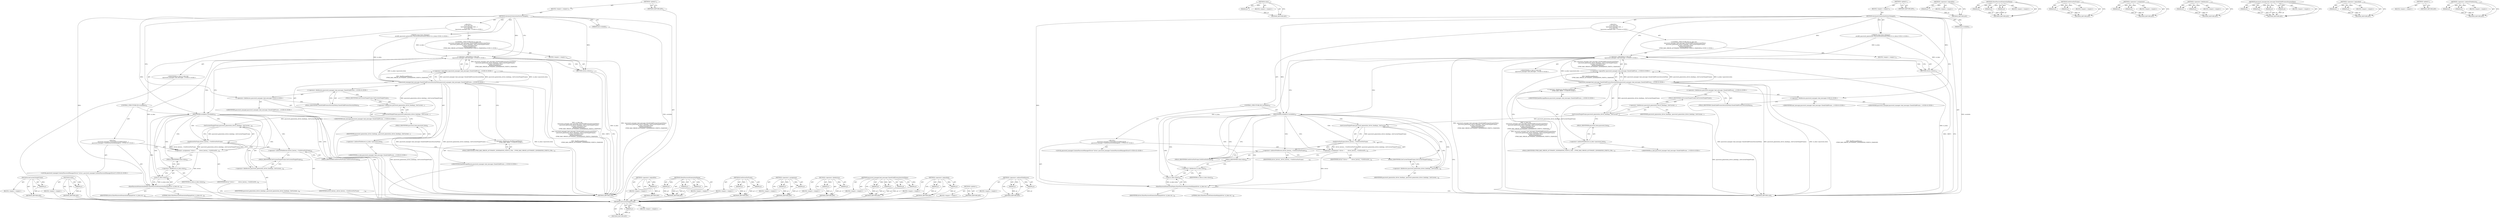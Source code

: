 digraph "&lt;operator&gt;.indirectFieldAccess" {
vulnerable_101 [label=<(METHOD,GetCurrentTargetFrame)>];
vulnerable_102 [label=<(PARAM,p1)>];
vulnerable_103 [label=<(BLOCK,&lt;empty&gt;,&lt;empty&gt;)>];
vulnerable_104 [label=<(METHOD_RETURN,ANY)>];
vulnerable_126 [label=<(METHOD,value)>];
vulnerable_127 [label=<(PARAM,p1)>];
vulnerable_128 [label=<(BLOCK,&lt;empty&gt;,&lt;empty&gt;)>];
vulnerable_129 [label=<(METHOD_RETURN,ANY)>];
vulnerable_6 [label=<(METHOD,&lt;global&gt;)<SUB>1</SUB>>];
vulnerable_7 [label=<(BLOCK,&lt;empty&gt;,&lt;empty&gt;)<SUB>1</SUB>>];
vulnerable_8 [label=<(METHOD,AutomaticGenerationStatusChanged)<SUB>1</SUB>>];
vulnerable_9 [label=<(PARAM,bool available)<SUB>2</SUB>>];
vulnerable_10 [label="<(PARAM,const base::Optional&lt;
        autofill::password_generation::PasswordGenerationUIData&gt;&amp; ui_data)<SUB>3</SUB>>"];
vulnerable_11 [label="<(BLOCK,{
  if (ui_data &amp;&amp;
      !password_manager::bad...,{
  if (ui_data &amp;&amp;
      !password_manager::bad...)<SUB>4</SUB>>"];
vulnerable_12 [label="<(CONTROL_STRUCTURE,IF,if (ui_data &amp;&amp;
      !password_manager::bad_message::CheckChildProcessSecurityPolicy(
          password_generation_driver_bindings_.GetCurrentTargetFrame(),
          ui_data-&gt;password_form,
          BadMessageReason::
              CPMD_BAD_ORIGIN_AUTOMATIC_GENERATION_STATUS_CHANGED)))<SUB>5</SUB>>"];
vulnerable_13 [label="<(&lt;operator&gt;.logicalAnd,ui_data &amp;&amp;
      !password_manager::bad_message...)<SUB>5</SUB>>"];
vulnerable_14 [label="<(IDENTIFIER,ui_data,ui_data &amp;&amp;
      !password_manager::bad_message...)<SUB>5</SUB>>"];
vulnerable_15 [label="<(&lt;operator&gt;.logicalNot,!password_manager::bad_message::CheckChildProce...)<SUB>6</SUB>>"];
vulnerable_16 [label="<(password_manager.bad_message.CheckChildProcessSecurityPolicy,password_manager::bad_message::CheckChildProces...)<SUB>6</SUB>>"];
vulnerable_17 [label="<(&lt;operator&gt;.fieldAccess,password_manager::bad_message::CheckChildProces...)<SUB>6</SUB>>"];
vulnerable_18 [label="<(&lt;operator&gt;.fieldAccess,password_manager::bad_message)<SUB>6</SUB>>"];
vulnerable_19 [label="<(IDENTIFIER,password_manager,password_manager::bad_message::CheckChildProces...)<SUB>6</SUB>>"];
vulnerable_20 [label="<(IDENTIFIER,bad_message,password_manager::bad_message::CheckChildProces...)<SUB>6</SUB>>"];
vulnerable_21 [label=<(FIELD_IDENTIFIER,CheckChildProcessSecurityPolicy,CheckChildProcessSecurityPolicy)<SUB>6</SUB>>];
vulnerable_22 [label=<(GetCurrentTargetFrame,password_generation_driver_bindings_.GetCurrent...)<SUB>7</SUB>>];
vulnerable_23 [label=<(&lt;operator&gt;.fieldAccess,password_generation_driver_bindings_.GetCurrent...)<SUB>7</SUB>>];
vulnerable_24 [label=<(IDENTIFIER,password_generation_driver_bindings_,password_generation_driver_bindings_.GetCurrent...)<SUB>7</SUB>>];
vulnerable_25 [label=<(FIELD_IDENTIFIER,GetCurrentTargetFrame,GetCurrentTargetFrame)<SUB>7</SUB>>];
vulnerable_26 [label=<(&lt;operator&gt;.indirectFieldAccess,ui_data-&gt;password_form)<SUB>8</SUB>>];
vulnerable_27 [label="<(IDENTIFIER,ui_data,password_manager::bad_message::CheckChildProces...)<SUB>8</SUB>>"];
vulnerable_28 [label=<(FIELD_IDENTIFIER,password_form,password_form)<SUB>8</SUB>>];
vulnerable_29 [label="<(&lt;operator&gt;.fieldAccess,BadMessageReason::
              CPMD_BAD_ORIGI...)<SUB>9</SUB>>"];
vulnerable_30 [label="<(IDENTIFIER,BadMessageReason,password_manager::bad_message::CheckChildProces...)<SUB>9</SUB>>"];
vulnerable_31 [label=<(FIELD_IDENTIFIER,CPMD_BAD_ORIGIN_AUTOMATIC_GENERATION_STATUS_CHA...,CPMD_BAD_ORIGIN_AUTOMATIC_GENERATION_STATUS_CHA...)<SUB>10</SUB>>];
vulnerable_32 [label=<(BLOCK,&lt;empty&gt;,&lt;empty&gt;)<SUB>11</SUB>>];
vulnerable_33 [label=<(RETURN,return;,return;)<SUB>11</SUB>>];
vulnerable_34 [label=<(CONTROL_STRUCTURE,IF,if (available))<SUB>41</SUB>>];
vulnerable_35 [label=<(IDENTIFIER,available,if (available))<SUB>41</SUB>>];
vulnerable_36 [label="<(BLOCK,{
    password_manager::ContentPasswordManagerD...,{
    password_manager::ContentPasswordManagerD...)<SUB>41</SUB>>"];
vulnerable_37 [label="<(LOCAL,password_manager.ContentPasswordManagerDriver* driver: password_manager.ContentPasswordManagerDriver*)<SUB>42</SUB>>"];
vulnerable_38 [label=<(&lt;operator&gt;.assignment,* driver =
        driver_factory_-&gt;GetDriverFo...)<SUB>42</SUB>>];
vulnerable_39 [label=<(IDENTIFIER,driver,* driver =
        driver_factory_-&gt;GetDriverFo...)<SUB>42</SUB>>];
vulnerable_40 [label=<(GetDriverForFrame,driver_factory_-&gt;GetDriverForFrame(
           ...)<SUB>43</SUB>>];
vulnerable_41 [label=<(&lt;operator&gt;.indirectFieldAccess,driver_factory_-&gt;GetDriverForFrame)<SUB>43</SUB>>];
vulnerable_42 [label=<(IDENTIFIER,driver_factory_,driver_factory_-&gt;GetDriverForFrame(
           ...)<SUB>43</SUB>>];
vulnerable_43 [label=<(FIELD_IDENTIFIER,GetDriverForFrame,GetDriverForFrame)<SUB>43</SUB>>];
vulnerable_44 [label=<(GetCurrentTargetFrame,password_generation_driver_bindings_.GetCurrent...)<SUB>44</SUB>>];
vulnerable_45 [label=<(&lt;operator&gt;.fieldAccess,password_generation_driver_bindings_.GetCurrent...)<SUB>44</SUB>>];
vulnerable_46 [label=<(IDENTIFIER,password_generation_driver_bindings_,password_generation_driver_bindings_.GetCurrent...)<SUB>44</SUB>>];
vulnerable_47 [label=<(FIELD_IDENTIFIER,GetCurrentTargetFrame,GetCurrentTargetFrame)<SUB>44</SUB>>];
vulnerable_48 [label=<(ShowPasswordGenerationPopup,ShowPasswordGenerationPopup(driver, ui_data.val...)<SUB>45</SUB>>];
vulnerable_49 [label=<(IDENTIFIER,driver,ShowPasswordGenerationPopup(driver, ui_data.val...)<SUB>45</SUB>>];
vulnerable_50 [label=<(value,ui_data.value())<SUB>45</SUB>>];
vulnerable_51 [label=<(&lt;operator&gt;.fieldAccess,ui_data.value)<SUB>45</SUB>>];
vulnerable_52 [label=<(IDENTIFIER,ui_data,ui_data.value())<SUB>45</SUB>>];
vulnerable_53 [label=<(FIELD_IDENTIFIER,value,value)<SUB>45</SUB>>];
vulnerable_54 [label=<(LITERAL,false,ShowPasswordGenerationPopup(driver, ui_data.val...)<SUB>46</SUB>>];
vulnerable_55 [label=<(METHOD_RETURN,void)<SUB>1</SUB>>];
vulnerable_57 [label=<(METHOD_RETURN,ANY)<SUB>1</SUB>>];
vulnerable_85 [label=<(METHOD,&lt;operator&gt;.logicalNot)>];
vulnerable_86 [label=<(PARAM,p1)>];
vulnerable_87 [label=<(BLOCK,&lt;empty&gt;,&lt;empty&gt;)>];
vulnerable_88 [label=<(METHOD_RETURN,ANY)>];
vulnerable_120 [label=<(METHOD,ShowPasswordGenerationPopup)>];
vulnerable_121 [label=<(PARAM,p1)>];
vulnerable_122 [label=<(PARAM,p2)>];
vulnerable_123 [label=<(PARAM,p3)>];
vulnerable_124 [label=<(BLOCK,&lt;empty&gt;,&lt;empty&gt;)>];
vulnerable_125 [label=<(METHOD_RETURN,ANY)>];
vulnerable_115 [label=<(METHOD,GetDriverForFrame)>];
vulnerable_116 [label=<(PARAM,p1)>];
vulnerable_117 [label=<(PARAM,p2)>];
vulnerable_118 [label=<(BLOCK,&lt;empty&gt;,&lt;empty&gt;)>];
vulnerable_119 [label=<(METHOD_RETURN,ANY)>];
vulnerable_110 [label=<(METHOD,&lt;operator&gt;.assignment)>];
vulnerable_111 [label=<(PARAM,p1)>];
vulnerable_112 [label=<(PARAM,p2)>];
vulnerable_113 [label=<(BLOCK,&lt;empty&gt;,&lt;empty&gt;)>];
vulnerable_114 [label=<(METHOD_RETURN,ANY)>];
vulnerable_96 [label=<(METHOD,&lt;operator&gt;.fieldAccess)>];
vulnerable_97 [label=<(PARAM,p1)>];
vulnerable_98 [label=<(PARAM,p2)>];
vulnerable_99 [label=<(BLOCK,&lt;empty&gt;,&lt;empty&gt;)>];
vulnerable_100 [label=<(METHOD_RETURN,ANY)>];
vulnerable_89 [label=<(METHOD,password_manager.bad_message.CheckChildProcessSecurityPolicy)>];
vulnerable_90 [label=<(PARAM,p1)>];
vulnerable_91 [label=<(PARAM,p2)>];
vulnerable_92 [label=<(PARAM,p3)>];
vulnerable_93 [label=<(PARAM,p4)>];
vulnerable_94 [label=<(BLOCK,&lt;empty&gt;,&lt;empty&gt;)>];
vulnerable_95 [label=<(METHOD_RETURN,ANY)>];
vulnerable_80 [label=<(METHOD,&lt;operator&gt;.logicalAnd)>];
vulnerable_81 [label=<(PARAM,p1)>];
vulnerable_82 [label=<(PARAM,p2)>];
vulnerable_83 [label=<(BLOCK,&lt;empty&gt;,&lt;empty&gt;)>];
vulnerable_84 [label=<(METHOD_RETURN,ANY)>];
vulnerable_74 [label=<(METHOD,&lt;global&gt;)<SUB>1</SUB>>];
vulnerable_75 [label=<(BLOCK,&lt;empty&gt;,&lt;empty&gt;)>];
vulnerable_76 [label=<(METHOD_RETURN,ANY)>];
vulnerable_105 [label=<(METHOD,&lt;operator&gt;.indirectFieldAccess)>];
vulnerable_106 [label=<(PARAM,p1)>];
vulnerable_107 [label=<(PARAM,p2)>];
vulnerable_108 [label=<(BLOCK,&lt;empty&gt;,&lt;empty&gt;)>];
vulnerable_109 [label=<(METHOD_RETURN,ANY)>];
fixed_101 [label=<(METHOD,GetCurrentTargetFrame)>];
fixed_102 [label=<(PARAM,p1)>];
fixed_103 [label=<(BLOCK,&lt;empty&gt;,&lt;empty&gt;)>];
fixed_104 [label=<(METHOD_RETURN,ANY)>];
fixed_126 [label=<(METHOD,value)>];
fixed_127 [label=<(PARAM,p1)>];
fixed_128 [label=<(BLOCK,&lt;empty&gt;,&lt;empty&gt;)>];
fixed_129 [label=<(METHOD_RETURN,ANY)>];
fixed_6 [label=<(METHOD,&lt;global&gt;)<SUB>1</SUB>>];
fixed_7 [label=<(BLOCK,&lt;empty&gt;,&lt;empty&gt;)<SUB>1</SUB>>];
fixed_8 [label=<(METHOD,AutomaticGenerationStatusChanged)<SUB>1</SUB>>];
fixed_9 [label=<(PARAM,bool available)<SUB>2</SUB>>];
fixed_10 [label="<(PARAM,const base::Optional&lt;
        autofill::password_generation::PasswordGenerationUIData&gt;&amp; ui_data)<SUB>3</SUB>>"];
fixed_11 [label="<(BLOCK,{
  if (ui_data &amp;&amp;
      !password_manager::bad...,{
  if (ui_data &amp;&amp;
      !password_manager::bad...)<SUB>4</SUB>>"];
fixed_12 [label="<(CONTROL_STRUCTURE,IF,if (ui_data &amp;&amp;
      !password_manager::bad_message::CheckChildProcessSecurityPolicy(
          password_generation_driver_bindings_.GetCurrentTargetFrame(),
          ui_data-&gt;password_form,
          BadMessageReason::
              CPMD_BAD_ORIGIN_AUTOMATIC_GENERATION_STATUS_CHANGED)))<SUB>5</SUB>>"];
fixed_13 [label="<(&lt;operator&gt;.logicalAnd,ui_data &amp;&amp;
      !password_manager::bad_message...)<SUB>5</SUB>>"];
fixed_14 [label="<(IDENTIFIER,ui_data,ui_data &amp;&amp;
      !password_manager::bad_message...)<SUB>5</SUB>>"];
fixed_15 [label="<(&lt;operator&gt;.logicalNot,!password_manager::bad_message::CheckChildProce...)<SUB>6</SUB>>"];
fixed_16 [label="<(password_manager.bad_message.CheckChildProcessSecurityPolicy,password_manager::bad_message::CheckChildProces...)<SUB>6</SUB>>"];
fixed_17 [label="<(&lt;operator&gt;.fieldAccess,password_manager::bad_message::CheckChildProces...)<SUB>6</SUB>>"];
fixed_18 [label="<(&lt;operator&gt;.fieldAccess,password_manager::bad_message)<SUB>6</SUB>>"];
fixed_19 [label="<(IDENTIFIER,password_manager,password_manager::bad_message::CheckChildProces...)<SUB>6</SUB>>"];
fixed_20 [label="<(IDENTIFIER,bad_message,password_manager::bad_message::CheckChildProces...)<SUB>6</SUB>>"];
fixed_21 [label=<(FIELD_IDENTIFIER,CheckChildProcessSecurityPolicy,CheckChildProcessSecurityPolicy)<SUB>6</SUB>>];
fixed_22 [label=<(GetCurrentTargetFrame,password_generation_driver_bindings_.GetCurrent...)<SUB>7</SUB>>];
fixed_23 [label=<(&lt;operator&gt;.fieldAccess,password_generation_driver_bindings_.GetCurrent...)<SUB>7</SUB>>];
fixed_24 [label=<(IDENTIFIER,password_generation_driver_bindings_,password_generation_driver_bindings_.GetCurrent...)<SUB>7</SUB>>];
fixed_25 [label=<(FIELD_IDENTIFIER,GetCurrentTargetFrame,GetCurrentTargetFrame)<SUB>7</SUB>>];
fixed_26 [label=<(&lt;operator&gt;.indirectFieldAccess,ui_data-&gt;password_form)<SUB>8</SUB>>];
fixed_27 [label="<(IDENTIFIER,ui_data,password_manager::bad_message::CheckChildProces...)<SUB>8</SUB>>"];
fixed_28 [label=<(FIELD_IDENTIFIER,password_form,password_form)<SUB>8</SUB>>];
fixed_29 [label="<(&lt;operator&gt;.fieldAccess,BadMessageReason::
              CPMD_BAD_ORIGI...)<SUB>9</SUB>>"];
fixed_30 [label="<(IDENTIFIER,BadMessageReason,password_manager::bad_message::CheckChildProces...)<SUB>9</SUB>>"];
fixed_31 [label=<(FIELD_IDENTIFIER,CPMD_BAD_ORIGIN_AUTOMATIC_GENERATION_STATUS_CHA...,CPMD_BAD_ORIGIN_AUTOMATIC_GENERATION_STATUS_CHA...)<SUB>10</SUB>>];
fixed_32 [label=<(BLOCK,&lt;empty&gt;,&lt;empty&gt;)<SUB>11</SUB>>];
fixed_33 [label=<(RETURN,return;,return;)<SUB>11</SUB>>];
fixed_34 [label=<(CONTROL_STRUCTURE,IF,if (available))<SUB>41</SUB>>];
fixed_35 [label=<(IDENTIFIER,available,if (available))<SUB>41</SUB>>];
fixed_36 [label="<(BLOCK,{
    password_manager::ContentPasswordManagerD...,{
    password_manager::ContentPasswordManagerD...)<SUB>41</SUB>>"];
fixed_37 [label="<(LOCAL,password_manager.ContentPasswordManagerDriver* driver: password_manager.ContentPasswordManagerDriver*)<SUB>42</SUB>>"];
fixed_38 [label=<(&lt;operator&gt;.assignment,* driver =
        driver_factory_-&gt;GetDriverFo...)<SUB>42</SUB>>];
fixed_39 [label=<(IDENTIFIER,driver,* driver =
        driver_factory_-&gt;GetDriverFo...)<SUB>42</SUB>>];
fixed_40 [label=<(GetDriverForFrame,driver_factory_-&gt;GetDriverForFrame(
           ...)<SUB>43</SUB>>];
fixed_41 [label=<(&lt;operator&gt;.indirectFieldAccess,driver_factory_-&gt;GetDriverForFrame)<SUB>43</SUB>>];
fixed_42 [label=<(IDENTIFIER,driver_factory_,driver_factory_-&gt;GetDriverForFrame(
           ...)<SUB>43</SUB>>];
fixed_43 [label=<(FIELD_IDENTIFIER,GetDriverForFrame,GetDriverForFrame)<SUB>43</SUB>>];
fixed_44 [label=<(GetCurrentTargetFrame,password_generation_driver_bindings_.GetCurrent...)<SUB>44</SUB>>];
fixed_45 [label=<(&lt;operator&gt;.fieldAccess,password_generation_driver_bindings_.GetCurrent...)<SUB>44</SUB>>];
fixed_46 [label=<(IDENTIFIER,password_generation_driver_bindings_,password_generation_driver_bindings_.GetCurrent...)<SUB>44</SUB>>];
fixed_47 [label=<(FIELD_IDENTIFIER,GetCurrentTargetFrame,GetCurrentTargetFrame)<SUB>44</SUB>>];
fixed_48 [label=<(ShowPasswordGenerationPopup,ShowPasswordGenerationPopup(driver, ui_data.val...)<SUB>45</SUB>>];
fixed_49 [label=<(IDENTIFIER,driver,ShowPasswordGenerationPopup(driver, ui_data.val...)<SUB>45</SUB>>];
fixed_50 [label=<(value,ui_data.value())<SUB>45</SUB>>];
fixed_51 [label=<(&lt;operator&gt;.fieldAccess,ui_data.value)<SUB>45</SUB>>];
fixed_52 [label=<(IDENTIFIER,ui_data,ui_data.value())<SUB>45</SUB>>];
fixed_53 [label=<(FIELD_IDENTIFIER,value,value)<SUB>45</SUB>>];
fixed_54 [label=<(LITERAL,false,ShowPasswordGenerationPopup(driver, ui_data.val...)<SUB>46</SUB>>];
fixed_55 [label=<(METHOD_RETURN,void)<SUB>1</SUB>>];
fixed_57 [label=<(METHOD_RETURN,ANY)<SUB>1</SUB>>];
fixed_85 [label=<(METHOD,&lt;operator&gt;.logicalNot)>];
fixed_86 [label=<(PARAM,p1)>];
fixed_87 [label=<(BLOCK,&lt;empty&gt;,&lt;empty&gt;)>];
fixed_88 [label=<(METHOD_RETURN,ANY)>];
fixed_120 [label=<(METHOD,ShowPasswordGenerationPopup)>];
fixed_121 [label=<(PARAM,p1)>];
fixed_122 [label=<(PARAM,p2)>];
fixed_123 [label=<(PARAM,p3)>];
fixed_124 [label=<(BLOCK,&lt;empty&gt;,&lt;empty&gt;)>];
fixed_125 [label=<(METHOD_RETURN,ANY)>];
fixed_115 [label=<(METHOD,GetDriverForFrame)>];
fixed_116 [label=<(PARAM,p1)>];
fixed_117 [label=<(PARAM,p2)>];
fixed_118 [label=<(BLOCK,&lt;empty&gt;,&lt;empty&gt;)>];
fixed_119 [label=<(METHOD_RETURN,ANY)>];
fixed_110 [label=<(METHOD,&lt;operator&gt;.assignment)>];
fixed_111 [label=<(PARAM,p1)>];
fixed_112 [label=<(PARAM,p2)>];
fixed_113 [label=<(BLOCK,&lt;empty&gt;,&lt;empty&gt;)>];
fixed_114 [label=<(METHOD_RETURN,ANY)>];
fixed_96 [label=<(METHOD,&lt;operator&gt;.fieldAccess)>];
fixed_97 [label=<(PARAM,p1)>];
fixed_98 [label=<(PARAM,p2)>];
fixed_99 [label=<(BLOCK,&lt;empty&gt;,&lt;empty&gt;)>];
fixed_100 [label=<(METHOD_RETURN,ANY)>];
fixed_89 [label=<(METHOD,password_manager.bad_message.CheckChildProcessSecurityPolicy)>];
fixed_90 [label=<(PARAM,p1)>];
fixed_91 [label=<(PARAM,p2)>];
fixed_92 [label=<(PARAM,p3)>];
fixed_93 [label=<(PARAM,p4)>];
fixed_94 [label=<(BLOCK,&lt;empty&gt;,&lt;empty&gt;)>];
fixed_95 [label=<(METHOD_RETURN,ANY)>];
fixed_80 [label=<(METHOD,&lt;operator&gt;.logicalAnd)>];
fixed_81 [label=<(PARAM,p1)>];
fixed_82 [label=<(PARAM,p2)>];
fixed_83 [label=<(BLOCK,&lt;empty&gt;,&lt;empty&gt;)>];
fixed_84 [label=<(METHOD_RETURN,ANY)>];
fixed_74 [label=<(METHOD,&lt;global&gt;)<SUB>1</SUB>>];
fixed_75 [label=<(BLOCK,&lt;empty&gt;,&lt;empty&gt;)>];
fixed_76 [label=<(METHOD_RETURN,ANY)>];
fixed_105 [label=<(METHOD,&lt;operator&gt;.indirectFieldAccess)>];
fixed_106 [label=<(PARAM,p1)>];
fixed_107 [label=<(PARAM,p2)>];
fixed_108 [label=<(BLOCK,&lt;empty&gt;,&lt;empty&gt;)>];
fixed_109 [label=<(METHOD_RETURN,ANY)>];
vulnerable_101 -> vulnerable_102  [key=0, label="AST: "];
vulnerable_101 -> vulnerable_102  [key=1, label="DDG: "];
vulnerable_101 -> vulnerable_103  [key=0, label="AST: "];
vulnerable_101 -> vulnerable_104  [key=0, label="AST: "];
vulnerable_101 -> vulnerable_104  [key=1, label="CFG: "];
vulnerable_102 -> vulnerable_104  [key=0, label="DDG: p1"];
vulnerable_103 -> fixed_101  [key=0];
vulnerable_104 -> fixed_101  [key=0];
vulnerable_126 -> vulnerable_127  [key=0, label="AST: "];
vulnerable_126 -> vulnerable_127  [key=1, label="DDG: "];
vulnerable_126 -> vulnerable_128  [key=0, label="AST: "];
vulnerable_126 -> vulnerable_129  [key=0, label="AST: "];
vulnerable_126 -> vulnerable_129  [key=1, label="CFG: "];
vulnerable_127 -> vulnerable_129  [key=0, label="DDG: p1"];
vulnerable_128 -> fixed_101  [key=0];
vulnerable_129 -> fixed_101  [key=0];
vulnerable_6 -> vulnerable_7  [key=0, label="AST: "];
vulnerable_6 -> vulnerable_57  [key=0, label="AST: "];
vulnerable_6 -> vulnerable_57  [key=1, label="CFG: "];
vulnerable_7 -> vulnerable_8  [key=0, label="AST: "];
vulnerable_8 -> vulnerable_9  [key=0, label="AST: "];
vulnerable_8 -> vulnerable_9  [key=1, label="DDG: "];
vulnerable_8 -> vulnerable_10  [key=0, label="AST: "];
vulnerable_8 -> vulnerable_10  [key=1, label="DDG: "];
vulnerable_8 -> vulnerable_11  [key=0, label="AST: "];
vulnerable_8 -> vulnerable_55  [key=0, label="AST: "];
vulnerable_8 -> vulnerable_13  [key=0, label="CFG: "];
vulnerable_8 -> vulnerable_13  [key=1, label="DDG: "];
vulnerable_8 -> vulnerable_18  [key=0, label="CFG: "];
vulnerable_8 -> vulnerable_35  [key=0, label="DDG: "];
vulnerable_8 -> vulnerable_33  [key=0, label="DDG: "];
vulnerable_8 -> vulnerable_48  [key=0, label="DDG: "];
vulnerable_9 -> vulnerable_55  [key=0, label="DDG: available"];
vulnerable_10 -> vulnerable_13  [key=0, label="DDG: ui_data"];
vulnerable_10 -> vulnerable_16  [key=0, label="DDG: ui_data"];
vulnerable_11 -> vulnerable_12  [key=0, label="AST: "];
vulnerable_11 -> vulnerable_34  [key=0, label="AST: "];
vulnerable_12 -> vulnerable_13  [key=0, label="AST: "];
vulnerable_12 -> vulnerable_32  [key=0, label="AST: "];
vulnerable_13 -> vulnerable_14  [key=0, label="AST: "];
vulnerable_13 -> vulnerable_15  [key=0, label="AST: "];
vulnerable_13 -> vulnerable_33  [key=0, label="CFG: "];
vulnerable_13 -> vulnerable_33  [key=1, label="CDG: "];
vulnerable_13 -> vulnerable_35  [key=0, label="CFG: "];
vulnerable_13 -> vulnerable_35  [key=1, label="CDG: "];
vulnerable_13 -> vulnerable_55  [key=0, label="DDG: ui_data"];
vulnerable_13 -> vulnerable_55  [key=1, label="DDG: !password_manager::bad_message::CheckChildProcessSecurityPolicy(
          password_generation_driver_bindings_.GetCurrentTargetFrame(),
          ui_data-&gt;password_form,
          BadMessageReason::
              CPMD_BAD_ORIGIN_AUTOMATIC_GENERATION_STATUS_CHANGED)"];
vulnerable_13 -> vulnerable_55  [key=2, label="DDG: ui_data &amp;&amp;
      !password_manager::bad_message::CheckChildProcessSecurityPolicy(
          password_generation_driver_bindings_.GetCurrentTargetFrame(),
          ui_data-&gt;password_form,
          BadMessageReason::
              CPMD_BAD_ORIGIN_AUTOMATIC_GENERATION_STATUS_CHANGED)"];
vulnerable_13 -> vulnerable_50  [key=0, label="DDG: ui_data"];
vulnerable_14 -> fixed_101  [key=0];
vulnerable_15 -> vulnerable_16  [key=0, label="AST: "];
vulnerable_15 -> vulnerable_13  [key=0, label="CFG: "];
vulnerable_15 -> vulnerable_13  [key=1, label="DDG: password_manager::bad_message::CheckChildProcessSecurityPolicy(
          password_generation_driver_bindings_.GetCurrentTargetFrame(),
          ui_data-&gt;password_form,
          BadMessageReason::
              CPMD_BAD_ORIGIN_AUTOMATIC_GENERATION_STATUS_CHANGED)"];
vulnerable_15 -> vulnerable_55  [key=0, label="DDG: password_manager::bad_message::CheckChildProcessSecurityPolicy(
          password_generation_driver_bindings_.GetCurrentTargetFrame(),
          ui_data-&gt;password_form,
          BadMessageReason::
              CPMD_BAD_ORIGIN_AUTOMATIC_GENERATION_STATUS_CHANGED)"];
vulnerable_16 -> vulnerable_17  [key=0, label="AST: "];
vulnerable_16 -> vulnerable_22  [key=0, label="AST: "];
vulnerable_16 -> vulnerable_26  [key=0, label="AST: "];
vulnerable_16 -> vulnerable_29  [key=0, label="AST: "];
vulnerable_16 -> vulnerable_15  [key=0, label="CFG: "];
vulnerable_16 -> vulnerable_15  [key=1, label="DDG: password_manager::bad_message::CheckChildProcessSecurityPolicy"];
vulnerable_16 -> vulnerable_15  [key=2, label="DDG: password_generation_driver_bindings_.GetCurrentTargetFrame()"];
vulnerable_16 -> vulnerable_15  [key=3, label="DDG: ui_data-&gt;password_form"];
vulnerable_16 -> vulnerable_15  [key=4, label="DDG: BadMessageReason::
              CPMD_BAD_ORIGIN_AUTOMATIC_GENERATION_STATUS_CHANGED"];
vulnerable_16 -> vulnerable_55  [key=0, label="DDG: password_manager::bad_message::CheckChildProcessSecurityPolicy"];
vulnerable_16 -> vulnerable_55  [key=1, label="DDG: password_generation_driver_bindings_.GetCurrentTargetFrame()"];
vulnerable_16 -> vulnerable_55  [key=2, label="DDG: ui_data-&gt;password_form"];
vulnerable_16 -> vulnerable_55  [key=3, label="DDG: BadMessageReason::
              CPMD_BAD_ORIGIN_AUTOMATIC_GENERATION_STATUS_CHANGED"];
vulnerable_16 -> vulnerable_13  [key=0, label="DDG: ui_data-&gt;password_form"];
vulnerable_17 -> vulnerable_18  [key=0, label="AST: "];
vulnerable_17 -> vulnerable_21  [key=0, label="AST: "];
vulnerable_17 -> vulnerable_25  [key=0, label="CFG: "];
vulnerable_18 -> vulnerable_19  [key=0, label="AST: "];
vulnerable_18 -> vulnerable_20  [key=0, label="AST: "];
vulnerable_18 -> vulnerable_21  [key=0, label="CFG: "];
vulnerable_19 -> fixed_101  [key=0];
vulnerable_20 -> fixed_101  [key=0];
vulnerable_21 -> vulnerable_17  [key=0, label="CFG: "];
vulnerable_22 -> vulnerable_23  [key=0, label="AST: "];
vulnerable_22 -> vulnerable_28  [key=0, label="CFG: "];
vulnerable_22 -> vulnerable_55  [key=0, label="DDG: password_generation_driver_bindings_.GetCurrentTargetFrame"];
vulnerable_22 -> vulnerable_16  [key=0, label="DDG: password_generation_driver_bindings_.GetCurrentTargetFrame"];
vulnerable_22 -> vulnerable_44  [key=0, label="DDG: password_generation_driver_bindings_.GetCurrentTargetFrame"];
vulnerable_23 -> vulnerable_24  [key=0, label="AST: "];
vulnerable_23 -> vulnerable_25  [key=0, label="AST: "];
vulnerable_23 -> vulnerable_22  [key=0, label="CFG: "];
vulnerable_24 -> fixed_101  [key=0];
vulnerable_25 -> vulnerable_23  [key=0, label="CFG: "];
vulnerable_26 -> vulnerable_27  [key=0, label="AST: "];
vulnerable_26 -> vulnerable_28  [key=0, label="AST: "];
vulnerable_26 -> vulnerable_31  [key=0, label="CFG: "];
vulnerable_27 -> fixed_101  [key=0];
vulnerable_28 -> vulnerable_26  [key=0, label="CFG: "];
vulnerable_29 -> vulnerable_30  [key=0, label="AST: "];
vulnerable_29 -> vulnerable_31  [key=0, label="AST: "];
vulnerable_29 -> vulnerable_16  [key=0, label="CFG: "];
vulnerable_30 -> fixed_101  [key=0];
vulnerable_31 -> vulnerable_29  [key=0, label="CFG: "];
vulnerable_32 -> vulnerable_33  [key=0, label="AST: "];
vulnerable_33 -> vulnerable_55  [key=0, label="CFG: "];
vulnerable_33 -> vulnerable_55  [key=1, label="DDG: &lt;RET&gt;"];
vulnerable_34 -> vulnerable_35  [key=0, label="AST: "];
vulnerable_34 -> vulnerable_36  [key=0, label="AST: "];
vulnerable_35 -> vulnerable_55  [key=0, label="CFG: "];
vulnerable_35 -> vulnerable_43  [key=0, label="CFG: "];
vulnerable_35 -> vulnerable_43  [key=1, label="CDG: "];
vulnerable_35 -> vulnerable_47  [key=0, label="CDG: "];
vulnerable_35 -> vulnerable_48  [key=0, label="CDG: "];
vulnerable_35 -> vulnerable_51  [key=0, label="CDG: "];
vulnerable_35 -> vulnerable_53  [key=0, label="CDG: "];
vulnerable_35 -> vulnerable_38  [key=0, label="CDG: "];
vulnerable_35 -> vulnerable_41  [key=0, label="CDG: "];
vulnerable_35 -> vulnerable_45  [key=0, label="CDG: "];
vulnerable_35 -> vulnerable_40  [key=0, label="CDG: "];
vulnerable_35 -> vulnerable_50  [key=0, label="CDG: "];
vulnerable_35 -> vulnerable_44  [key=0, label="CDG: "];
vulnerable_36 -> vulnerable_37  [key=0, label="AST: "];
vulnerable_36 -> vulnerable_38  [key=0, label="AST: "];
vulnerable_36 -> vulnerable_48  [key=0, label="AST: "];
vulnerable_37 -> fixed_101  [key=0];
vulnerable_38 -> vulnerable_39  [key=0, label="AST: "];
vulnerable_38 -> vulnerable_40  [key=0, label="AST: "];
vulnerable_38 -> vulnerable_53  [key=0, label="CFG: "];
vulnerable_38 -> vulnerable_48  [key=0, label="DDG: driver"];
vulnerable_39 -> fixed_101  [key=0];
vulnerable_40 -> vulnerable_41  [key=0, label="AST: "];
vulnerable_40 -> vulnerable_44  [key=0, label="AST: "];
vulnerable_40 -> vulnerable_38  [key=0, label="CFG: "];
vulnerable_40 -> vulnerable_38  [key=1, label="DDG: driver_factory_-&gt;GetDriverForFrame"];
vulnerable_40 -> vulnerable_38  [key=2, label="DDG: password_generation_driver_bindings_.GetCurrentTargetFrame()"];
vulnerable_41 -> vulnerable_42  [key=0, label="AST: "];
vulnerable_41 -> vulnerable_43  [key=0, label="AST: "];
vulnerable_41 -> vulnerable_47  [key=0, label="CFG: "];
vulnerable_42 -> fixed_101  [key=0];
vulnerable_43 -> vulnerable_41  [key=0, label="CFG: "];
vulnerable_44 -> vulnerable_45  [key=0, label="AST: "];
vulnerable_44 -> vulnerable_40  [key=0, label="CFG: "];
vulnerable_44 -> vulnerable_40  [key=1, label="DDG: password_generation_driver_bindings_.GetCurrentTargetFrame"];
vulnerable_45 -> vulnerable_46  [key=0, label="AST: "];
vulnerable_45 -> vulnerable_47  [key=0, label="AST: "];
vulnerable_45 -> vulnerable_44  [key=0, label="CFG: "];
vulnerable_46 -> fixed_101  [key=0];
vulnerable_47 -> vulnerable_45  [key=0, label="CFG: "];
vulnerable_48 -> vulnerable_49  [key=0, label="AST: "];
vulnerable_48 -> vulnerable_50  [key=0, label="AST: "];
vulnerable_48 -> vulnerable_54  [key=0, label="AST: "];
vulnerable_48 -> vulnerable_55  [key=0, label="CFG: "];
vulnerable_49 -> fixed_101  [key=0];
vulnerable_50 -> vulnerable_51  [key=0, label="AST: "];
vulnerable_50 -> vulnerable_48  [key=0, label="CFG: "];
vulnerable_50 -> vulnerable_48  [key=1, label="DDG: ui_data.value"];
vulnerable_51 -> vulnerable_52  [key=0, label="AST: "];
vulnerable_51 -> vulnerable_53  [key=0, label="AST: "];
vulnerable_51 -> vulnerable_50  [key=0, label="CFG: "];
vulnerable_52 -> fixed_101  [key=0];
vulnerable_53 -> vulnerable_51  [key=0, label="CFG: "];
vulnerable_54 -> fixed_101  [key=0];
vulnerable_55 -> fixed_101  [key=0];
vulnerable_57 -> fixed_101  [key=0];
vulnerable_85 -> vulnerable_86  [key=0, label="AST: "];
vulnerable_85 -> vulnerable_86  [key=1, label="DDG: "];
vulnerable_85 -> vulnerable_87  [key=0, label="AST: "];
vulnerable_85 -> vulnerable_88  [key=0, label="AST: "];
vulnerable_85 -> vulnerable_88  [key=1, label="CFG: "];
vulnerable_86 -> vulnerable_88  [key=0, label="DDG: p1"];
vulnerable_87 -> fixed_101  [key=0];
vulnerable_88 -> fixed_101  [key=0];
vulnerable_120 -> vulnerable_121  [key=0, label="AST: "];
vulnerable_120 -> vulnerable_121  [key=1, label="DDG: "];
vulnerable_120 -> vulnerable_124  [key=0, label="AST: "];
vulnerable_120 -> vulnerable_122  [key=0, label="AST: "];
vulnerable_120 -> vulnerable_122  [key=1, label="DDG: "];
vulnerable_120 -> vulnerable_125  [key=0, label="AST: "];
vulnerable_120 -> vulnerable_125  [key=1, label="CFG: "];
vulnerable_120 -> vulnerable_123  [key=0, label="AST: "];
vulnerable_120 -> vulnerable_123  [key=1, label="DDG: "];
vulnerable_121 -> vulnerable_125  [key=0, label="DDG: p1"];
vulnerable_122 -> vulnerable_125  [key=0, label="DDG: p2"];
vulnerable_123 -> vulnerable_125  [key=0, label="DDG: p3"];
vulnerable_124 -> fixed_101  [key=0];
vulnerable_125 -> fixed_101  [key=0];
vulnerable_115 -> vulnerable_116  [key=0, label="AST: "];
vulnerable_115 -> vulnerable_116  [key=1, label="DDG: "];
vulnerable_115 -> vulnerable_118  [key=0, label="AST: "];
vulnerable_115 -> vulnerable_117  [key=0, label="AST: "];
vulnerable_115 -> vulnerable_117  [key=1, label="DDG: "];
vulnerable_115 -> vulnerable_119  [key=0, label="AST: "];
vulnerable_115 -> vulnerable_119  [key=1, label="CFG: "];
vulnerable_116 -> vulnerable_119  [key=0, label="DDG: p1"];
vulnerable_117 -> vulnerable_119  [key=0, label="DDG: p2"];
vulnerable_118 -> fixed_101  [key=0];
vulnerable_119 -> fixed_101  [key=0];
vulnerable_110 -> vulnerable_111  [key=0, label="AST: "];
vulnerable_110 -> vulnerable_111  [key=1, label="DDG: "];
vulnerable_110 -> vulnerable_113  [key=0, label="AST: "];
vulnerable_110 -> vulnerable_112  [key=0, label="AST: "];
vulnerable_110 -> vulnerable_112  [key=1, label="DDG: "];
vulnerable_110 -> vulnerable_114  [key=0, label="AST: "];
vulnerable_110 -> vulnerable_114  [key=1, label="CFG: "];
vulnerable_111 -> vulnerable_114  [key=0, label="DDG: p1"];
vulnerable_112 -> vulnerable_114  [key=0, label="DDG: p2"];
vulnerable_113 -> fixed_101  [key=0];
vulnerable_114 -> fixed_101  [key=0];
vulnerable_96 -> vulnerable_97  [key=0, label="AST: "];
vulnerable_96 -> vulnerable_97  [key=1, label="DDG: "];
vulnerable_96 -> vulnerable_99  [key=0, label="AST: "];
vulnerable_96 -> vulnerable_98  [key=0, label="AST: "];
vulnerable_96 -> vulnerable_98  [key=1, label="DDG: "];
vulnerable_96 -> vulnerable_100  [key=0, label="AST: "];
vulnerable_96 -> vulnerable_100  [key=1, label="CFG: "];
vulnerable_97 -> vulnerable_100  [key=0, label="DDG: p1"];
vulnerable_98 -> vulnerable_100  [key=0, label="DDG: p2"];
vulnerable_99 -> fixed_101  [key=0];
vulnerable_100 -> fixed_101  [key=0];
vulnerable_89 -> vulnerable_90  [key=0, label="AST: "];
vulnerable_89 -> vulnerable_90  [key=1, label="DDG: "];
vulnerable_89 -> vulnerable_94  [key=0, label="AST: "];
vulnerable_89 -> vulnerable_91  [key=0, label="AST: "];
vulnerable_89 -> vulnerable_91  [key=1, label="DDG: "];
vulnerable_89 -> vulnerable_95  [key=0, label="AST: "];
vulnerable_89 -> vulnerable_95  [key=1, label="CFG: "];
vulnerable_89 -> vulnerable_92  [key=0, label="AST: "];
vulnerable_89 -> vulnerable_92  [key=1, label="DDG: "];
vulnerable_89 -> vulnerable_93  [key=0, label="AST: "];
vulnerable_89 -> vulnerable_93  [key=1, label="DDG: "];
vulnerable_90 -> vulnerable_95  [key=0, label="DDG: p1"];
vulnerable_91 -> vulnerable_95  [key=0, label="DDG: p2"];
vulnerable_92 -> vulnerable_95  [key=0, label="DDG: p3"];
vulnerable_93 -> vulnerable_95  [key=0, label="DDG: p4"];
vulnerable_94 -> fixed_101  [key=0];
vulnerable_95 -> fixed_101  [key=0];
vulnerable_80 -> vulnerable_81  [key=0, label="AST: "];
vulnerable_80 -> vulnerable_81  [key=1, label="DDG: "];
vulnerable_80 -> vulnerable_83  [key=0, label="AST: "];
vulnerable_80 -> vulnerable_82  [key=0, label="AST: "];
vulnerable_80 -> vulnerable_82  [key=1, label="DDG: "];
vulnerable_80 -> vulnerable_84  [key=0, label="AST: "];
vulnerable_80 -> vulnerable_84  [key=1, label="CFG: "];
vulnerable_81 -> vulnerable_84  [key=0, label="DDG: p1"];
vulnerable_82 -> vulnerable_84  [key=0, label="DDG: p2"];
vulnerable_83 -> fixed_101  [key=0];
vulnerable_84 -> fixed_101  [key=0];
vulnerable_74 -> vulnerable_75  [key=0, label="AST: "];
vulnerable_74 -> vulnerable_76  [key=0, label="AST: "];
vulnerable_74 -> vulnerable_76  [key=1, label="CFG: "];
vulnerable_75 -> fixed_101  [key=0];
vulnerable_76 -> fixed_101  [key=0];
vulnerable_105 -> vulnerable_106  [key=0, label="AST: "];
vulnerable_105 -> vulnerable_106  [key=1, label="DDG: "];
vulnerable_105 -> vulnerable_108  [key=0, label="AST: "];
vulnerable_105 -> vulnerable_107  [key=0, label="AST: "];
vulnerable_105 -> vulnerable_107  [key=1, label="DDG: "];
vulnerable_105 -> vulnerable_109  [key=0, label="AST: "];
vulnerable_105 -> vulnerable_109  [key=1, label="CFG: "];
vulnerable_106 -> vulnerable_109  [key=0, label="DDG: p1"];
vulnerable_107 -> vulnerable_109  [key=0, label="DDG: p2"];
vulnerable_108 -> fixed_101  [key=0];
vulnerable_109 -> fixed_101  [key=0];
fixed_101 -> fixed_102  [key=0, label="AST: "];
fixed_101 -> fixed_102  [key=1, label="DDG: "];
fixed_101 -> fixed_103  [key=0, label="AST: "];
fixed_101 -> fixed_104  [key=0, label="AST: "];
fixed_101 -> fixed_104  [key=1, label="CFG: "];
fixed_102 -> fixed_104  [key=0, label="DDG: p1"];
fixed_126 -> fixed_127  [key=0, label="AST: "];
fixed_126 -> fixed_127  [key=1, label="DDG: "];
fixed_126 -> fixed_128  [key=0, label="AST: "];
fixed_126 -> fixed_129  [key=0, label="AST: "];
fixed_126 -> fixed_129  [key=1, label="CFG: "];
fixed_127 -> fixed_129  [key=0, label="DDG: p1"];
fixed_6 -> fixed_7  [key=0, label="AST: "];
fixed_6 -> fixed_57  [key=0, label="AST: "];
fixed_6 -> fixed_57  [key=1, label="CFG: "];
fixed_7 -> fixed_8  [key=0, label="AST: "];
fixed_8 -> fixed_9  [key=0, label="AST: "];
fixed_8 -> fixed_9  [key=1, label="DDG: "];
fixed_8 -> fixed_10  [key=0, label="AST: "];
fixed_8 -> fixed_10  [key=1, label="DDG: "];
fixed_8 -> fixed_11  [key=0, label="AST: "];
fixed_8 -> fixed_55  [key=0, label="AST: "];
fixed_8 -> fixed_13  [key=0, label="CFG: "];
fixed_8 -> fixed_13  [key=1, label="DDG: "];
fixed_8 -> fixed_18  [key=0, label="CFG: "];
fixed_8 -> fixed_35  [key=0, label="DDG: "];
fixed_8 -> fixed_33  [key=0, label="DDG: "];
fixed_8 -> fixed_48  [key=0, label="DDG: "];
fixed_9 -> fixed_55  [key=0, label="DDG: available"];
fixed_10 -> fixed_13  [key=0, label="DDG: ui_data"];
fixed_10 -> fixed_16  [key=0, label="DDG: ui_data"];
fixed_11 -> fixed_12  [key=0, label="AST: "];
fixed_11 -> fixed_34  [key=0, label="AST: "];
fixed_12 -> fixed_13  [key=0, label="AST: "];
fixed_12 -> fixed_32  [key=0, label="AST: "];
fixed_13 -> fixed_14  [key=0, label="AST: "];
fixed_13 -> fixed_15  [key=0, label="AST: "];
fixed_13 -> fixed_33  [key=0, label="CFG: "];
fixed_13 -> fixed_33  [key=1, label="CDG: "];
fixed_13 -> fixed_35  [key=0, label="CFG: "];
fixed_13 -> fixed_35  [key=1, label="CDG: "];
fixed_13 -> fixed_55  [key=0, label="DDG: ui_data"];
fixed_13 -> fixed_55  [key=1, label="DDG: !password_manager::bad_message::CheckChildProcessSecurityPolicy(
          password_generation_driver_bindings_.GetCurrentTargetFrame(),
          ui_data-&gt;password_form,
          BadMessageReason::
              CPMD_BAD_ORIGIN_AUTOMATIC_GENERATION_STATUS_CHANGED)"];
fixed_13 -> fixed_55  [key=2, label="DDG: ui_data &amp;&amp;
      !password_manager::bad_message::CheckChildProcessSecurityPolicy(
          password_generation_driver_bindings_.GetCurrentTargetFrame(),
          ui_data-&gt;password_form,
          BadMessageReason::
              CPMD_BAD_ORIGIN_AUTOMATIC_GENERATION_STATUS_CHANGED)"];
fixed_13 -> fixed_50  [key=0, label="DDG: ui_data"];
fixed_15 -> fixed_16  [key=0, label="AST: "];
fixed_15 -> fixed_13  [key=0, label="CFG: "];
fixed_15 -> fixed_13  [key=1, label="DDG: password_manager::bad_message::CheckChildProcessSecurityPolicy(
          password_generation_driver_bindings_.GetCurrentTargetFrame(),
          ui_data-&gt;password_form,
          BadMessageReason::
              CPMD_BAD_ORIGIN_AUTOMATIC_GENERATION_STATUS_CHANGED)"];
fixed_15 -> fixed_55  [key=0, label="DDG: password_manager::bad_message::CheckChildProcessSecurityPolicy(
          password_generation_driver_bindings_.GetCurrentTargetFrame(),
          ui_data-&gt;password_form,
          BadMessageReason::
              CPMD_BAD_ORIGIN_AUTOMATIC_GENERATION_STATUS_CHANGED)"];
fixed_16 -> fixed_17  [key=0, label="AST: "];
fixed_16 -> fixed_22  [key=0, label="AST: "];
fixed_16 -> fixed_26  [key=0, label="AST: "];
fixed_16 -> fixed_29  [key=0, label="AST: "];
fixed_16 -> fixed_15  [key=0, label="CFG: "];
fixed_16 -> fixed_15  [key=1, label="DDG: password_manager::bad_message::CheckChildProcessSecurityPolicy"];
fixed_16 -> fixed_15  [key=2, label="DDG: password_generation_driver_bindings_.GetCurrentTargetFrame()"];
fixed_16 -> fixed_15  [key=3, label="DDG: ui_data-&gt;password_form"];
fixed_16 -> fixed_15  [key=4, label="DDG: BadMessageReason::
              CPMD_BAD_ORIGIN_AUTOMATIC_GENERATION_STATUS_CHANGED"];
fixed_16 -> fixed_55  [key=0, label="DDG: password_manager::bad_message::CheckChildProcessSecurityPolicy"];
fixed_16 -> fixed_55  [key=1, label="DDG: password_generation_driver_bindings_.GetCurrentTargetFrame()"];
fixed_16 -> fixed_55  [key=2, label="DDG: ui_data-&gt;password_form"];
fixed_16 -> fixed_55  [key=3, label="DDG: BadMessageReason::
              CPMD_BAD_ORIGIN_AUTOMATIC_GENERATION_STATUS_CHANGED"];
fixed_16 -> fixed_13  [key=0, label="DDG: ui_data-&gt;password_form"];
fixed_17 -> fixed_18  [key=0, label="AST: "];
fixed_17 -> fixed_21  [key=0, label="AST: "];
fixed_17 -> fixed_25  [key=0, label="CFG: "];
fixed_18 -> fixed_19  [key=0, label="AST: "];
fixed_18 -> fixed_20  [key=0, label="AST: "];
fixed_18 -> fixed_21  [key=0, label="CFG: "];
fixed_21 -> fixed_17  [key=0, label="CFG: "];
fixed_22 -> fixed_23  [key=0, label="AST: "];
fixed_22 -> fixed_28  [key=0, label="CFG: "];
fixed_22 -> fixed_55  [key=0, label="DDG: password_generation_driver_bindings_.GetCurrentTargetFrame"];
fixed_22 -> fixed_16  [key=0, label="DDG: password_generation_driver_bindings_.GetCurrentTargetFrame"];
fixed_22 -> fixed_44  [key=0, label="DDG: password_generation_driver_bindings_.GetCurrentTargetFrame"];
fixed_23 -> fixed_24  [key=0, label="AST: "];
fixed_23 -> fixed_25  [key=0, label="AST: "];
fixed_23 -> fixed_22  [key=0, label="CFG: "];
fixed_25 -> fixed_23  [key=0, label="CFG: "];
fixed_26 -> fixed_27  [key=0, label="AST: "];
fixed_26 -> fixed_28  [key=0, label="AST: "];
fixed_26 -> fixed_31  [key=0, label="CFG: "];
fixed_28 -> fixed_26  [key=0, label="CFG: "];
fixed_29 -> fixed_30  [key=0, label="AST: "];
fixed_29 -> fixed_31  [key=0, label="AST: "];
fixed_29 -> fixed_16  [key=0, label="CFG: "];
fixed_31 -> fixed_29  [key=0, label="CFG: "];
fixed_32 -> fixed_33  [key=0, label="AST: "];
fixed_33 -> fixed_55  [key=0, label="CFG: "];
fixed_33 -> fixed_55  [key=1, label="DDG: &lt;RET&gt;"];
fixed_34 -> fixed_35  [key=0, label="AST: "];
fixed_34 -> fixed_36  [key=0, label="AST: "];
fixed_35 -> fixed_55  [key=0, label="CFG: "];
fixed_35 -> fixed_43  [key=0, label="CFG: "];
fixed_35 -> fixed_43  [key=1, label="CDG: "];
fixed_35 -> fixed_47  [key=0, label="CDG: "];
fixed_35 -> fixed_48  [key=0, label="CDG: "];
fixed_35 -> fixed_51  [key=0, label="CDG: "];
fixed_35 -> fixed_53  [key=0, label="CDG: "];
fixed_35 -> fixed_38  [key=0, label="CDG: "];
fixed_35 -> fixed_41  [key=0, label="CDG: "];
fixed_35 -> fixed_45  [key=0, label="CDG: "];
fixed_35 -> fixed_40  [key=0, label="CDG: "];
fixed_35 -> fixed_50  [key=0, label="CDG: "];
fixed_35 -> fixed_44  [key=0, label="CDG: "];
fixed_36 -> fixed_37  [key=0, label="AST: "];
fixed_36 -> fixed_38  [key=0, label="AST: "];
fixed_36 -> fixed_48  [key=0, label="AST: "];
fixed_38 -> fixed_39  [key=0, label="AST: "];
fixed_38 -> fixed_40  [key=0, label="AST: "];
fixed_38 -> fixed_53  [key=0, label="CFG: "];
fixed_38 -> fixed_48  [key=0, label="DDG: driver"];
fixed_40 -> fixed_41  [key=0, label="AST: "];
fixed_40 -> fixed_44  [key=0, label="AST: "];
fixed_40 -> fixed_38  [key=0, label="CFG: "];
fixed_40 -> fixed_38  [key=1, label="DDG: driver_factory_-&gt;GetDriverForFrame"];
fixed_40 -> fixed_38  [key=2, label="DDG: password_generation_driver_bindings_.GetCurrentTargetFrame()"];
fixed_41 -> fixed_42  [key=0, label="AST: "];
fixed_41 -> fixed_43  [key=0, label="AST: "];
fixed_41 -> fixed_47  [key=0, label="CFG: "];
fixed_43 -> fixed_41  [key=0, label="CFG: "];
fixed_44 -> fixed_45  [key=0, label="AST: "];
fixed_44 -> fixed_40  [key=0, label="CFG: "];
fixed_44 -> fixed_40  [key=1, label="DDG: password_generation_driver_bindings_.GetCurrentTargetFrame"];
fixed_45 -> fixed_46  [key=0, label="AST: "];
fixed_45 -> fixed_47  [key=0, label="AST: "];
fixed_45 -> fixed_44  [key=0, label="CFG: "];
fixed_47 -> fixed_45  [key=0, label="CFG: "];
fixed_48 -> fixed_49  [key=0, label="AST: "];
fixed_48 -> fixed_50  [key=0, label="AST: "];
fixed_48 -> fixed_54  [key=0, label="AST: "];
fixed_48 -> fixed_55  [key=0, label="CFG: "];
fixed_50 -> fixed_51  [key=0, label="AST: "];
fixed_50 -> fixed_48  [key=0, label="CFG: "];
fixed_50 -> fixed_48  [key=1, label="DDG: ui_data.value"];
fixed_51 -> fixed_52  [key=0, label="AST: "];
fixed_51 -> fixed_53  [key=0, label="AST: "];
fixed_51 -> fixed_50  [key=0, label="CFG: "];
fixed_53 -> fixed_51  [key=0, label="CFG: "];
fixed_85 -> fixed_86  [key=0, label="AST: "];
fixed_85 -> fixed_86  [key=1, label="DDG: "];
fixed_85 -> fixed_87  [key=0, label="AST: "];
fixed_85 -> fixed_88  [key=0, label="AST: "];
fixed_85 -> fixed_88  [key=1, label="CFG: "];
fixed_86 -> fixed_88  [key=0, label="DDG: p1"];
fixed_120 -> fixed_121  [key=0, label="AST: "];
fixed_120 -> fixed_121  [key=1, label="DDG: "];
fixed_120 -> fixed_124  [key=0, label="AST: "];
fixed_120 -> fixed_122  [key=0, label="AST: "];
fixed_120 -> fixed_122  [key=1, label="DDG: "];
fixed_120 -> fixed_125  [key=0, label="AST: "];
fixed_120 -> fixed_125  [key=1, label="CFG: "];
fixed_120 -> fixed_123  [key=0, label="AST: "];
fixed_120 -> fixed_123  [key=1, label="DDG: "];
fixed_121 -> fixed_125  [key=0, label="DDG: p1"];
fixed_122 -> fixed_125  [key=0, label="DDG: p2"];
fixed_123 -> fixed_125  [key=0, label="DDG: p3"];
fixed_115 -> fixed_116  [key=0, label="AST: "];
fixed_115 -> fixed_116  [key=1, label="DDG: "];
fixed_115 -> fixed_118  [key=0, label="AST: "];
fixed_115 -> fixed_117  [key=0, label="AST: "];
fixed_115 -> fixed_117  [key=1, label="DDG: "];
fixed_115 -> fixed_119  [key=0, label="AST: "];
fixed_115 -> fixed_119  [key=1, label="CFG: "];
fixed_116 -> fixed_119  [key=0, label="DDG: p1"];
fixed_117 -> fixed_119  [key=0, label="DDG: p2"];
fixed_110 -> fixed_111  [key=0, label="AST: "];
fixed_110 -> fixed_111  [key=1, label="DDG: "];
fixed_110 -> fixed_113  [key=0, label="AST: "];
fixed_110 -> fixed_112  [key=0, label="AST: "];
fixed_110 -> fixed_112  [key=1, label="DDG: "];
fixed_110 -> fixed_114  [key=0, label="AST: "];
fixed_110 -> fixed_114  [key=1, label="CFG: "];
fixed_111 -> fixed_114  [key=0, label="DDG: p1"];
fixed_112 -> fixed_114  [key=0, label="DDG: p2"];
fixed_96 -> fixed_97  [key=0, label="AST: "];
fixed_96 -> fixed_97  [key=1, label="DDG: "];
fixed_96 -> fixed_99  [key=0, label="AST: "];
fixed_96 -> fixed_98  [key=0, label="AST: "];
fixed_96 -> fixed_98  [key=1, label="DDG: "];
fixed_96 -> fixed_100  [key=0, label="AST: "];
fixed_96 -> fixed_100  [key=1, label="CFG: "];
fixed_97 -> fixed_100  [key=0, label="DDG: p1"];
fixed_98 -> fixed_100  [key=0, label="DDG: p2"];
fixed_89 -> fixed_90  [key=0, label="AST: "];
fixed_89 -> fixed_90  [key=1, label="DDG: "];
fixed_89 -> fixed_94  [key=0, label="AST: "];
fixed_89 -> fixed_91  [key=0, label="AST: "];
fixed_89 -> fixed_91  [key=1, label="DDG: "];
fixed_89 -> fixed_95  [key=0, label="AST: "];
fixed_89 -> fixed_95  [key=1, label="CFG: "];
fixed_89 -> fixed_92  [key=0, label="AST: "];
fixed_89 -> fixed_92  [key=1, label="DDG: "];
fixed_89 -> fixed_93  [key=0, label="AST: "];
fixed_89 -> fixed_93  [key=1, label="DDG: "];
fixed_90 -> fixed_95  [key=0, label="DDG: p1"];
fixed_91 -> fixed_95  [key=0, label="DDG: p2"];
fixed_92 -> fixed_95  [key=0, label="DDG: p3"];
fixed_93 -> fixed_95  [key=0, label="DDG: p4"];
fixed_80 -> fixed_81  [key=0, label="AST: "];
fixed_80 -> fixed_81  [key=1, label="DDG: "];
fixed_80 -> fixed_83  [key=0, label="AST: "];
fixed_80 -> fixed_82  [key=0, label="AST: "];
fixed_80 -> fixed_82  [key=1, label="DDG: "];
fixed_80 -> fixed_84  [key=0, label="AST: "];
fixed_80 -> fixed_84  [key=1, label="CFG: "];
fixed_81 -> fixed_84  [key=0, label="DDG: p1"];
fixed_82 -> fixed_84  [key=0, label="DDG: p2"];
fixed_74 -> fixed_75  [key=0, label="AST: "];
fixed_74 -> fixed_76  [key=0, label="AST: "];
fixed_74 -> fixed_76  [key=1, label="CFG: "];
fixed_105 -> fixed_106  [key=0, label="AST: "];
fixed_105 -> fixed_106  [key=1, label="DDG: "];
fixed_105 -> fixed_108  [key=0, label="AST: "];
fixed_105 -> fixed_107  [key=0, label="AST: "];
fixed_105 -> fixed_107  [key=1, label="DDG: "];
fixed_105 -> fixed_109  [key=0, label="AST: "];
fixed_105 -> fixed_109  [key=1, label="CFG: "];
fixed_106 -> fixed_109  [key=0, label="DDG: p1"];
fixed_107 -> fixed_109  [key=0, label="DDG: p2"];
}
